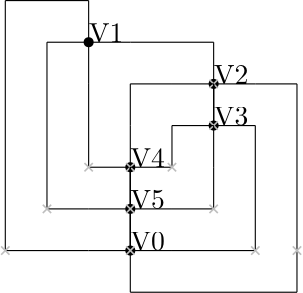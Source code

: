 <?xml version="1.0"?>
    <!DOCTYPE ipe SYSTEM "ipe.dtd">
    <ipe version="70005" creator="Ipe 7.1.4">
    <info created="D:20131106154934" modified="D:20131106160041"/>
    <preamble>\usepackage[english]{babel}</preamble>
    <ipestyle name="basic">
    <symbol name="arrow/arc(spx)">
    <path stroke="sym-stroke" fill="sym-stroke" pen="sym-pen">
    0 0 m
    -1 0.333 l
    -1 -0.333 l
    h
    </path>
    </symbol>
    <symbol name="arrow/farc(spx)">
    <path stroke="sym-stroke" fill="white" pen="sym-pen">
    0 0 m
    -1 0.333 l
    -1 -0.333 l
    h
    </path>
    </symbol>
    <symbol name="mark/circle(sx)" transformations="translations">
    <path fill="sym-stroke">
    0.6 0 0 0.6 0 0 e
    0.4 0 0 0.4 0 0 e
    </path>
    </symbol>
    <symbol name="mark/disk(sx)" transformations="translations">
    <path fill="sym-stroke">
    0.6 0 0 0.6 0 0 e
    </path>
    </symbol>
    <symbol name="mark/fdisk(sfx)" transformations="translations">
    <group>
    <path fill="sym-fill">
    0.5 0 0 0.5 0 0 e
    </path>
    <path fill="sym-stroke" fillrule="eofill">
    0.6 0 0 0.6 0 0 e
    0.4 0 0 0.4 0 0 e
    </path>
    </group>
    </symbol>
    <symbol name="mark/box(sx)" transformations="translations">
    <path fill="sym-stroke" fillrule="eofill">
    -0.6 -0.6 m
    0.6 -0.6 l
    0.6 0.6 l
    -0.6 0.6 l
    h
    -0.4 -0.4 m
    0.4 -0.4 l
    0.4 0.4 l
    -0.4 0.4 l
    h
    </path>
    </symbol>
    <symbol name="mark/square(sx)" transformations="translations">
    <path fill="sym-stroke">
    -0.6 -0.6 m
    0.6 -0.6 l
    0.6 0.6 l
    -0.6 0.6 l
    h
    </path>
    </symbol>
    <symbol name="mark/fsquare(sfx)" transformations="translations">
    <group>
    <path fill="sym-fill">
    -0.5 -0.5 m
    0.5 -0.5 l
    0.5 0.5 l
    -0.5 0.5 l
    h
    </path>
    <path fill="sym-stroke" fillrule="eofill">
    -0.6 -0.6 m
    0.6 -0.6 l
    0.6 0.6 l
    -0.6 0.6 l
    h
    -0.4 -0.4 m
    0.4 -0.4 l
    0.4 0.4 l
    -0.4 0.4 l
    h
    </path>
    </group>
    </symbol>
    <symbol name="mark/cross(sx)" transformations="translations">
    <group>
    <path fill="sym-stroke">
    -0.43 -0.57 m
    0.57 0.43 l
    0.43 0.57 l
    -0.57 -0.43 l
    h
    </path>
    <path fill="sym-stroke">
    -0.43 0.57 m
    0.57 -0.43 l
    0.43 -0.57 l
    -0.57 0.43 l
    h
    </path>
    </group>
    </symbol>
    <symbol name="arrow/fnormal(spx)">
    <path stroke="sym-stroke" fill="white" pen="sym-pen">
    0 0 m
    -1 0.333 l
    -1 -0.333 l
    h
    </path>
    </symbol>
    <symbol name="arrow/pointed(spx)">
    <path stroke="sym-stroke" fill="sym-stroke" pen="sym-pen">
    0 0 m
    -1 0.333 l
    -0.8 0 l
    -1 -0.333 l
    h
    </path>
    </symbol>
    <symbol name="arrow/fpointed(spx)">
    <path stroke="sym-stroke" fill="white" pen="sym-pen">
    0 0 m
    -1 0.333 l
    -0.8 0 l
    -1 -0.333 l
    h
    </path>
    </symbol>
    <symbol name="arrow/linear(spx)">
    <path stroke="sym-stroke" pen="sym-pen">
    -1 0.333 m
    0 0 l
    -1 -0.333 l
    </path>
    </symbol>
    <symbol name="arrow/fdouble(spx)">
    <path stroke="sym-stroke" fill="white" pen="sym-pen">
    0 0 m
    -1 0.333 l
    -1 -0.333 l
    h
    -1 0 m
    -2 0.333 l
    -2 -0.333 l
    h
    </path>
    </symbol>
    <symbol name="arrow/double(spx)">
    <path stroke="sym-stroke" fill="sym-stroke" pen="sym-pen">
    0 0 m
    -1 0.333 l
    -1 -0.333 l
    h
    -1 0 m
    -2 0.333 l
    -2 -0.333 l
    h
    </path>
    </symbol>
    <pen name="heavier" value="0.8"/>
    <pen name="fat" value="1.2"/>
    <pen name="ultrafat" value="2"/>
    <symbolsize name="large" value="5"/>
    <symbolsize name="small" value="2"/>
    <symbolsize name="tiny" value="1.1"/>
    <arrowsize name="large" value="10"/>
    <arrowsize name="small" value="5"/>
    <arrowsize name="tiny" value="3"/>
    <color name="red" value="1 0 0"/>
    <color name="green" value="0 1 0"/>
    <color name="blue" value="0 0 1"/>
    <color name="yellow" value="1 1 0"/>
    <color name="orange" value="1 0.647 0"/>
    <color name="gold" value="1 0.843 0"/>
    <color name="purple" value="0.627 0.125 0.941"/>
    <color name="gray" value="0.745"/>
    <color name="brown" value="0.647 0.165 0.165"/>
    <color name="navy" value="0 0 0.502"/>
    <color name="pink" value="1 0.753 0.796"/>
    <color name="seagreen" value="0.18 0.545 0.341"/>
    <color name="turquoise" value="0.251 0.878 0.816"/>
    <color name="violet" value="0.933 0.51 0.933"/>
    <color name="darkblue" value="0 0 0.545"/>
    <color name="darkcyan" value="0 0.545 0.545"/>
    <color name="darkgray" value="0.663"/>
    <color name="darkgreen" value="0 0.392 0"/>
    <color name="darkmagenta" value="0.545 0 0.545"/>
    <color name="darkorange" value="1 0.549 0"/>
    <color name="darkred" value="0.545 0 0"/>
    <color name="lightblue" value="0.678 0.847 0.902"/>
    <color name="lightcyan" value="0.878 1 1"/>
    <color name="lightgray" value="0.827"/>
    <color name="lightgreen" value="0.565 0.933 0.565"/>
    <color name="lightyellow" value="1 1 0.878"/>
    <dashstyle name="dashed" value="[4] 0"/>
    <dashstyle name="dotted" value="[1 3] 0"/>
    <dashstyle name="dash dotted" value="[4 2 1 2] 0"/>
    <dashstyle name="dash dot dotted" value="[4 2 1 2 1 2] 0"/>
    <textsize name="large" value="\large"/>
    <textsize name="Large" value="\Large"/>
    <textsize name="LARGE" value="\LARGE"/>
    <textsize name="huge" value="\huge"/>
    <textsize name="Huge" value="\Huge"/>
    <textsize name="small" value="\small"/>
    <textsize name="footnote" value="\footnotesize"/>
    <textsize name="tiny" value="\tiny"/>
    <textstyle name="center" begin="\begin{center}" end="\end{center}"/>
    <textstyle name="itemize" begin="\begin{itemize}" end="\end{itemize}"/>
    <textstyle name="item" begin="\begin{itemize}\item{}" end="\end{itemize}"/>
    <gridsize name="4 pts" value="4"/>
    <gridsize name="8 pts (~3 mm)" value="8"/>
    <gridsize name="16 pts (~6 mm)" value="16"/>
    <gridsize name="32 pts (~12 mm)" value="32"/>
    <gridsize name="10 pts (~3.5 mm)" value="10"/>
    <gridsize name="20 pts (~7 mm)" value="20"/>
    <gridsize name="14 pts (~5 mm)" value="14"/>
    <gridsize name="28 pts (~10 mm)" value="28"/>
    <gridsize name="56 pts (~20 mm)" value="56"/>
    <anglesize name="90 deg" value="90"/>
    <anglesize name="60 deg" value="60"/>
    <anglesize name="45 deg" value="45"/>
    <anglesize name="30 deg" value="30"/>
    <anglesize name="22.5 deg" value="22.5"/>
    <tiling name="falling" angle="-60" step="4" width="1"/>
    <tiling name="rising" angle="30" step="4" width="1"/>
    <layout paper="1000 1000" origin="0 0" frame="1000 1000" skip="32" crop="yes"/>
    </ipestyle>
    <page>
    <layer name="alpha"/>
    <view layers="alpha" active="alpha"/>
<use name="mark/disk(sx)" pos="495 450" size="normal" stroke="black"/>
<text transformations="translations" pos="495 450" stroke="black" type="label" width="190" height="10" depth="0" valign="baseline" size="normal">V0</text><use name="mark/disk(sx)" pos="480 525" size="normal" stroke="black"/>
<text transformations="translations" pos="480 525" stroke="black" type="label" width="190" height="10" depth="0" valign="baseline" size="normal">V1</text><use name="mark/disk(sx)" pos="525 510" size="normal" stroke="black"/>
<text transformations="translations" pos="525 510" stroke="black" type="label" width="190" height="10" depth="0" valign="baseline" size="normal">V2</text><use name="mark/disk(sx)" pos="525 495" size="normal" stroke="black"/>
<text transformations="translations" pos="525 495" stroke="black" type="label" width="190" height="10" depth="0" valign="baseline" size="normal">V3</text><use name="mark/disk(sx)" pos="495 480" size="normal" stroke="black"/>
<text transformations="translations" pos="495 480" stroke="black" type="label" width="190" height="10" depth="0" valign="baseline" size="normal">V4</text><use name="mark/disk(sx)" pos="495 465" size="normal" stroke="black"/>
<text transformations="translations" pos="495 465" stroke="black" type="label" width="190" height="10" depth="0" valign="baseline" size="normal">V5</text><path stroke="black" pen="normal" dash="normal">
 495 450 m
 480 450 l
 </path>
<path stroke="black" pen="normal" dash="normal">
 480 450 m
 450 450 l
 </path>
<path stroke="black" pen="normal" dash="normal">
 480 525 m
 480 540 l
 </path>
<path stroke="black" pen="normal" dash="normal">
 480 540 m
 450 540 l
 </path>
<path stroke="black" pen="normal" dash="normal">
 450 450 m
 450 540 l
 </path>
<use name="mark/cross(sx)" pos="450 450" size="normal" stroke="gray"/>
<path stroke="black" pen="normal" dash="normal">
 495 450 m
 495 435 l
 </path>
<path stroke="black" pen="normal" dash="normal">
 495 435 m
 555 435 l
 </path>
<path stroke="black" pen="normal" dash="normal">
 525 510 m
 540 510 l
 </path>
<path stroke="black" pen="normal" dash="normal">
 540 510 m
 555 510 l
 </path>
<path stroke="black" pen="normal" dash="normal">
 555 435 m
 555 510 l
 </path>
<use name="mark/cross(sx)" pos="555 450" size="normal" stroke="gray"/>
<path stroke="black" pen="normal" dash="normal">
 495 450 m
 510 450 l
 </path>
<path stroke="black" pen="normal" dash="normal">
 510 450 m
 540 450 l
 </path>
<path stroke="black" pen="normal" dash="normal">
 525 495 m
 540 495 l
 </path>
<path stroke="black" pen="normal" dash="normal">
 540 495 m
 540 495 l
 </path>
<path stroke="black" pen="normal" dash="normal">
 540 450 m
 540 495 l
 </path>
<use name="mark/cross(sx)" pos="540 450" size="normal" stroke="gray"/>
<path stroke="black" pen="normal" dash="normal">
 495 450 m
 495 465 l
 </path>
<path stroke="black" pen="normal" dash="normal">
 495 465 m
 495 465 l
 </path>
<path stroke="black" pen="normal" dash="normal">
 495 465 m
 495 450 l
 </path>
<path stroke="black" pen="normal" dash="normal">
 495 450 m
 495 450 l
 </path>
<path stroke="black" pen="normal" dash="normal">
 495 465 m
 495 450 l
 </path>
<use name="mark/cross(sx)" pos="495 450" size="normal" stroke="gray"/>
<path stroke="black" pen="normal" dash="normal">
 480 525 m
 495 525 l
 </path>
<path stroke="black" pen="normal" dash="normal">
 495 525 m
 525 525 l
 </path>
<path stroke="black" pen="normal" dash="normal">
 525 510 m
 525 525 l
 </path>
<path stroke="black" pen="normal" dash="normal">
 525 525 m
 525 525 l
 </path>
<path stroke="black" pen="normal" dash="normal">
 525 525 m
 525 525 l
 </path>
<use name="mark/cross(sx)" pos="525 510" size="normal" stroke="gray"/>
<path stroke="black" pen="normal" dash="normal">
 480 525 m
 480 510 l
 </path>
<path stroke="black" pen="normal" dash="normal">
 480 510 m
 480 510 l
 </path>
<path stroke="black" pen="normal" dash="normal">
 495 480 m
 480 480 l
 </path>
<path stroke="black" pen="normal" dash="normal">
 480 480 m
 480 480 l
 </path>
<path stroke="black" pen="normal" dash="normal">
 480 510 m
 480 480 l
 </path>
<use name="mark/cross(sx)" pos="480 480" size="normal" stroke="gray"/>
<path stroke="black" pen="normal" dash="normal">
 480 525 m
 465 525 l
 </path>
<path stroke="black" pen="normal" dash="normal">
 465 525 m
 465 525 l
 </path>
<path stroke="black" pen="normal" dash="normal">
 495 465 m
 480 465 l
 </path>
<path stroke="black" pen="normal" dash="normal">
 480 465 m
 465 465 l
 </path>
<path stroke="black" pen="normal" dash="normal">
 465 525 m
 465 465 l
 </path>
<use name="mark/cross(sx)" pos="465 465" size="normal" stroke="gray"/>
<path stroke="black" pen="normal" dash="normal">
 525 510 m
 525 495 l
 </path>
<path stroke="black" pen="normal" dash="normal">
 525 495 m
 525 495 l
 </path>
<path stroke="black" pen="normal" dash="normal">
 525 495 m
 525 510 l
 </path>
<path stroke="black" pen="normal" dash="normal">
 525 510 m
 525 510 l
 </path>
<path stroke="black" pen="normal" dash="normal">
 525 495 m
 525 510 l
 </path>
<use name="mark/cross(sx)" pos="525 495" size="normal" stroke="gray"/>
<path stroke="black" pen="normal" dash="normal">
 525 510 m
 510 510 l
 </path>
<path stroke="black" pen="normal" dash="normal">
 510 510 m
 495 510 l
 </path>
<path stroke="black" pen="normal" dash="normal">
 495 480 m
 495 495 l
 </path>
<path stroke="black" pen="normal" dash="normal">
 495 495 m
 495 495 l
 </path>
<path stroke="black" pen="normal" dash="normal">
 495 510 m
 495 495 l
 </path>
<use name="mark/cross(sx)" pos="495 480" size="normal" stroke="gray"/>
<path stroke="black" pen="normal" dash="normal">
 525 495 m
 510 495 l
 </path>
<path stroke="black" pen="normal" dash="normal">
 510 495 m
 510 495 l
 </path>
<path stroke="black" pen="normal" dash="normal">
 495 480 m
 510 480 l
 </path>
<path stroke="black" pen="normal" dash="normal">
 510 480 m
 510 480 l
 </path>
<path stroke="black" pen="normal" dash="normal">
 510 495 m
 510 480 l
 </path>
<use name="mark/cross(sx)" pos="510 480" size="normal" stroke="gray"/>
<path stroke="black" pen="normal" dash="normal">
 525 495 m
 525 480 l
 </path>
<path stroke="black" pen="normal" dash="normal">
 525 480 m
 525 480 l
 </path>
<path stroke="black" pen="normal" dash="normal">
 495 465 m
 510 465 l
 </path>
<path stroke="black" pen="normal" dash="normal">
 510 465 m
 525 465 l
 </path>
<path stroke="black" pen="normal" dash="normal">
 525 480 m
 525 465 l
 </path>
<use name="mark/cross(sx)" pos="525 465" size="normal" stroke="gray"/>
<path stroke="black" pen="normal" dash="normal">
 495 480 m
 495 465 l
 </path>
<path stroke="black" pen="normal" dash="normal">
 495 465 m
 495 465 l
 </path>
<path stroke="black" pen="normal" dash="normal">
 495 465 m
 495 480 l
 </path>
<path stroke="black" pen="normal" dash="normal">
 495 480 m
 495 480 l
 </path>
<path stroke="black" pen="normal" dash="normal">
 495 465 m
 495 480 l
 </path>
<use name="mark/cross(sx)" pos="495 465" size="normal" stroke="gray"/>
</page>
</ipe>
